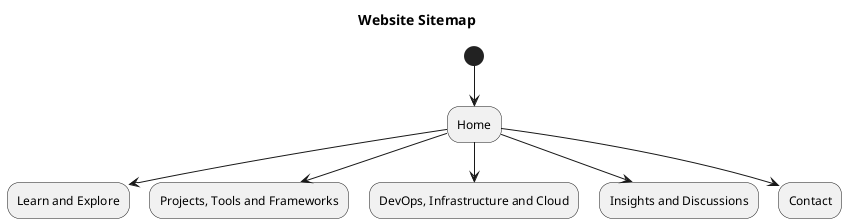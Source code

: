 @startuml

title Website Sitemap

(*) --> Home
Home --> "Learn and Explore" as LearnAndExplore
Home --> "Projects, Tools and Frameworks" as ProjectsToolsFrameworks
Home --> "DevOps, Infrastructure and Cloud" as DevOpsInfrastructureCloud
Home --> "Insights and Discussions" as InsightsDiscussions
Home --> Contact

@enduml
